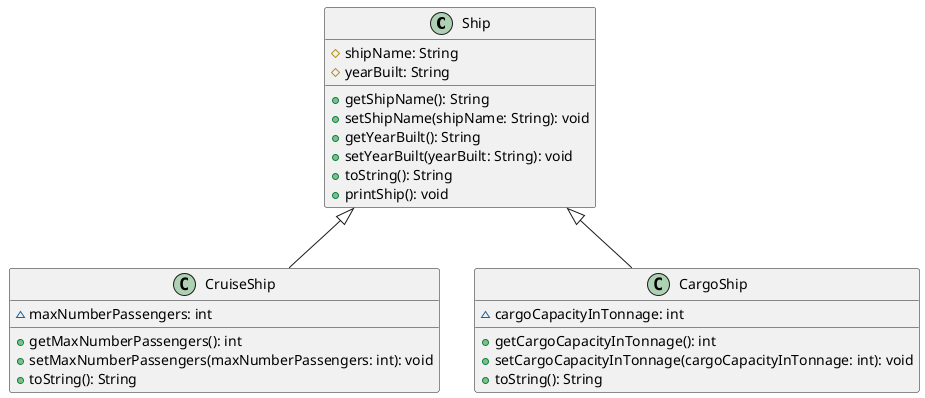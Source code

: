 @startuml
class Ship {
    # shipName: String
    # yearBuilt: String

    + getShipName(): String
    + setShipName(shipName: String): void
    + getYearBuilt(): String
    + setYearBuilt(yearBuilt: String): void
    + toString(): String
    + printShip(): void
}

class CruiseShip {
    ~ maxNumberPassengers: int

    + getMaxNumberPassengers(): int
    + setMaxNumberPassengers(maxNumberPassengers: int): void
    + toString(): String
}

class CargoShip {
    ~ cargoCapacityInTonnage: int

    + getCargoCapacityInTonnage(): int
    + setCargoCapacityInTonnage(cargoCapacityInTonnage: int): void
    + toString(): String
}

Ship <|-- CruiseShip
Ship <|-- CargoShip


@enduml
